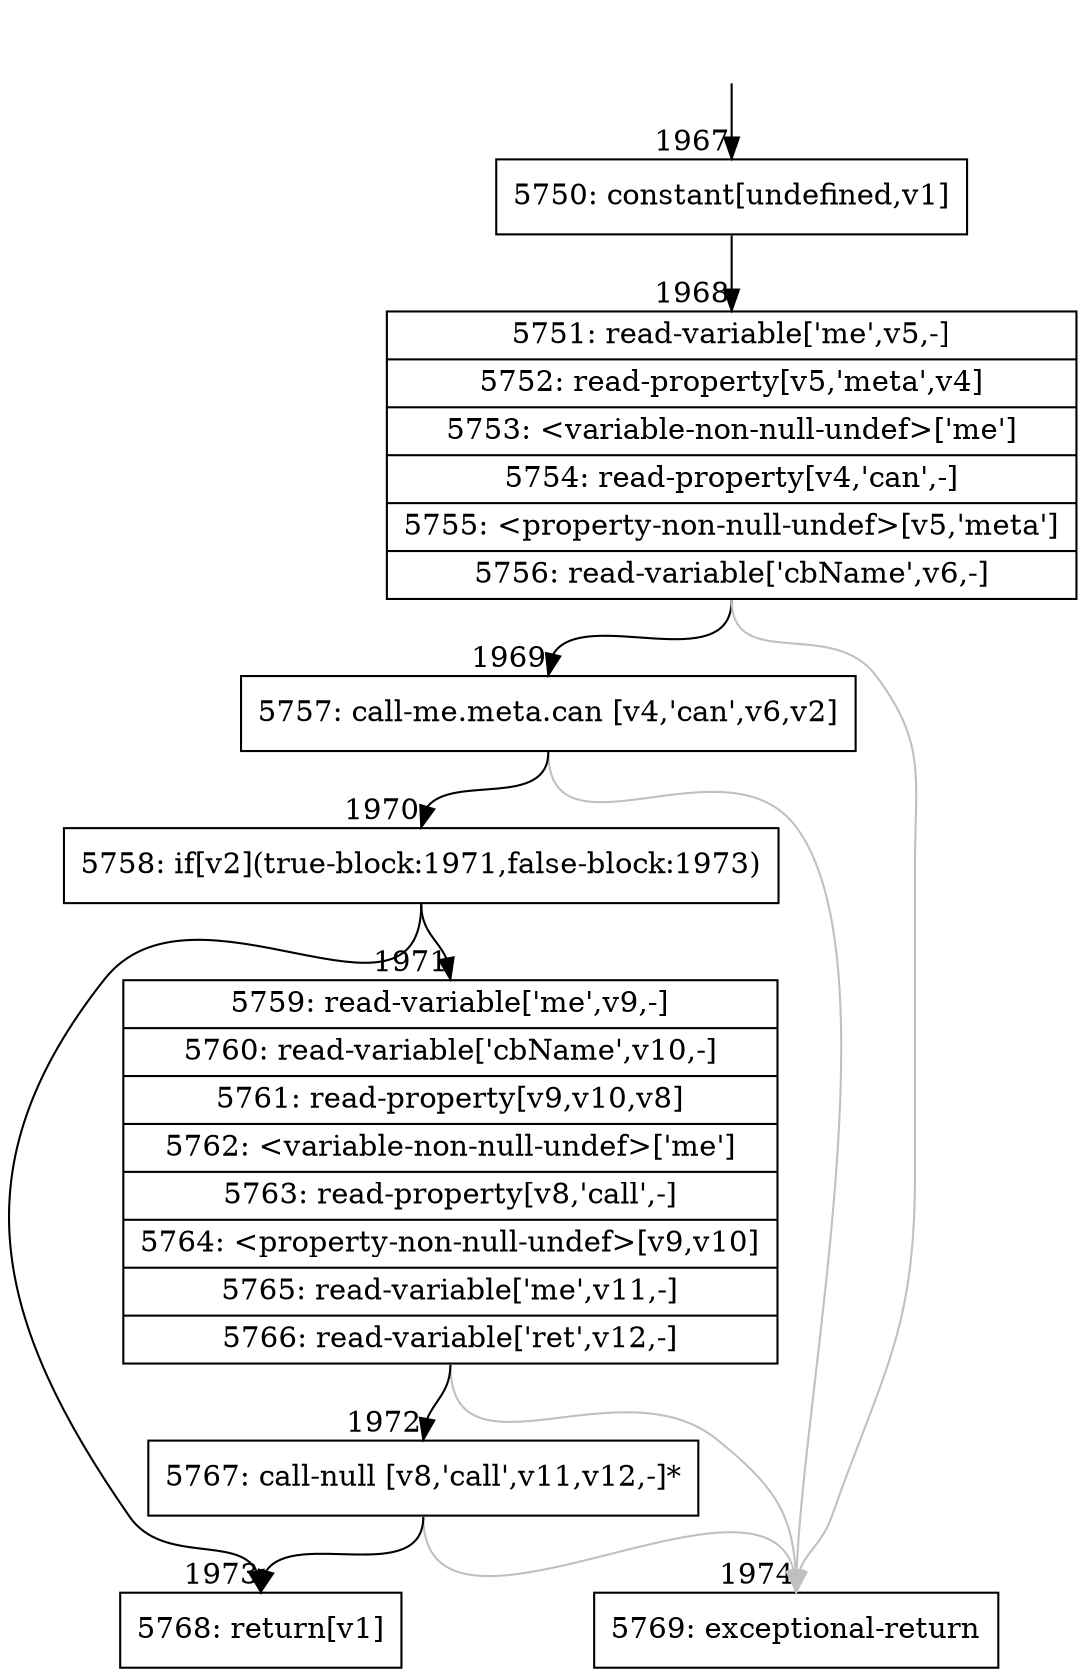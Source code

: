 digraph {
rankdir="TD"
BB_entry230[shape=none,label=""];
BB_entry230 -> BB1967 [tailport=s, headport=n, headlabel="    1967"]
BB1967 [shape=record label="{5750: constant[undefined,v1]}" ] 
BB1967 -> BB1968 [tailport=s, headport=n, headlabel="      1968"]
BB1968 [shape=record label="{5751: read-variable['me',v5,-]|5752: read-property[v5,'meta',v4]|5753: \<variable-non-null-undef\>['me']|5754: read-property[v4,'can',-]|5755: \<property-non-null-undef\>[v5,'meta']|5756: read-variable['cbName',v6,-]}" ] 
BB1968 -> BB1969 [tailport=s, headport=n, headlabel="      1969"]
BB1968 -> BB1974 [tailport=s, headport=n, color=gray, headlabel="      1974"]
BB1969 [shape=record label="{5757: call-me.meta.can [v4,'can',v6,v2]}" ] 
BB1969 -> BB1970 [tailport=s, headport=n, headlabel="      1970"]
BB1969 -> BB1974 [tailport=s, headport=n, color=gray]
BB1970 [shape=record label="{5758: if[v2](true-block:1971,false-block:1973)}" ] 
BB1970 -> BB1971 [tailport=s, headport=n, headlabel="      1971"]
BB1970 -> BB1973 [tailport=s, headport=n, headlabel="      1973"]
BB1971 [shape=record label="{5759: read-variable['me',v9,-]|5760: read-variable['cbName',v10,-]|5761: read-property[v9,v10,v8]|5762: \<variable-non-null-undef\>['me']|5763: read-property[v8,'call',-]|5764: \<property-non-null-undef\>[v9,v10]|5765: read-variable['me',v11,-]|5766: read-variable['ret',v12,-]}" ] 
BB1971 -> BB1972 [tailport=s, headport=n, headlabel="      1972"]
BB1971 -> BB1974 [tailport=s, headport=n, color=gray]
BB1972 [shape=record label="{5767: call-null [v8,'call',v11,v12,-]*}" ] 
BB1972 -> BB1973 [tailport=s, headport=n]
BB1972 -> BB1974 [tailport=s, headport=n, color=gray]
BB1973 [shape=record label="{5768: return[v1]}" ] 
BB1974 [shape=record label="{5769: exceptional-return}" ] 
//#$~ 2294
}
